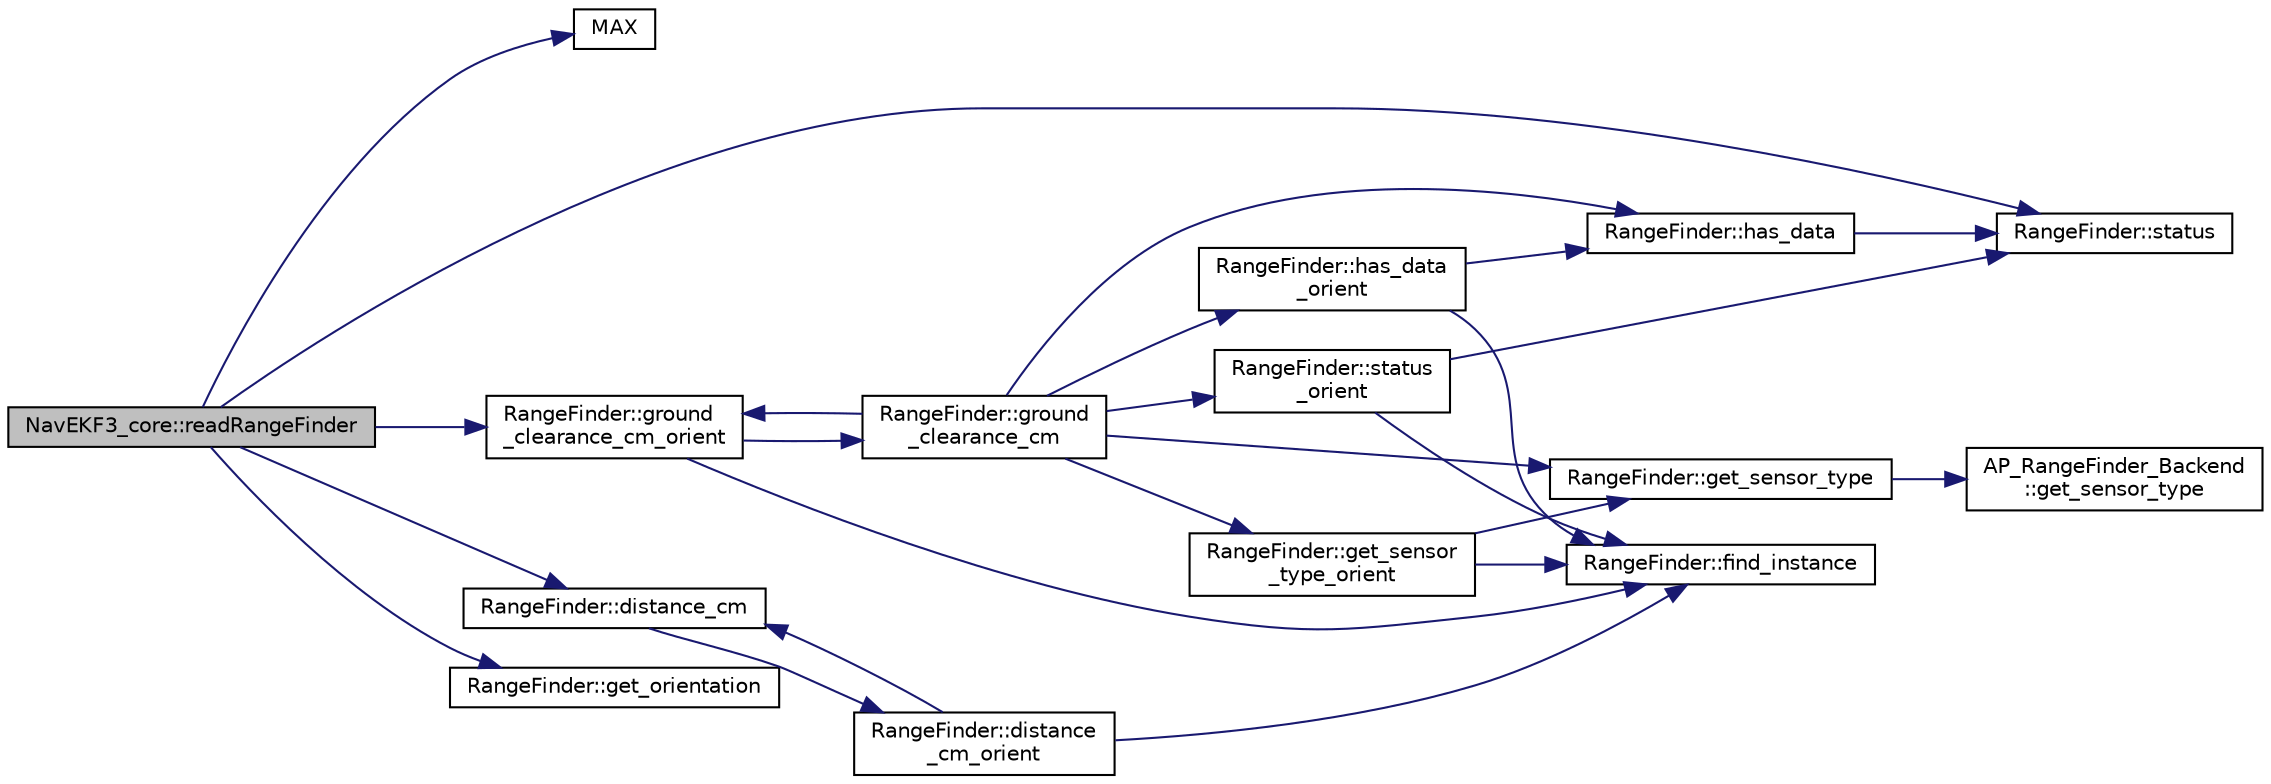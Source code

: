 digraph "NavEKF3_core::readRangeFinder"
{
 // INTERACTIVE_SVG=YES
  edge [fontname="Helvetica",fontsize="10",labelfontname="Helvetica",labelfontsize="10"];
  node [fontname="Helvetica",fontsize="10",shape=record];
  rankdir="LR";
  Node1 [label="NavEKF3_core::readRangeFinder",height=0.2,width=0.4,color="black", fillcolor="grey75", style="filled", fontcolor="black"];
  Node1 -> Node2 [color="midnightblue",fontsize="10",style="solid",fontname="Helvetica"];
  Node2 [label="MAX",height=0.2,width=0.4,color="black", fillcolor="white", style="filled",URL="$AP__Math_8h.html#a5c0b5c82749ac54970b2699d3c10ee9b"];
  Node1 -> Node3 [color="midnightblue",fontsize="10",style="solid",fontname="Helvetica"];
  Node3 [label="RangeFinder::ground\l_clearance_cm_orient",height=0.2,width=0.4,color="black", fillcolor="white", style="filled",URL="$classRangeFinder.html#a8d80f2033a9c81339a5241bf5fd312b9"];
  Node3 -> Node4 [color="midnightblue",fontsize="10",style="solid",fontname="Helvetica"];
  Node4 [label="RangeFinder::find_instance",height=0.2,width=0.4,color="black", fillcolor="white", style="filled",URL="$classRangeFinder.html#a532b9699a5ac5270db1584fa7fab8a4c"];
  Node3 -> Node5 [color="midnightblue",fontsize="10",style="solid",fontname="Helvetica"];
  Node5 [label="RangeFinder::ground\l_clearance_cm",height=0.2,width=0.4,color="black", fillcolor="white", style="filled",URL="$classRangeFinder.html#ad95f15a0eea1106c41337089636175b3"];
  Node5 -> Node3 [color="midnightblue",fontsize="10",style="solid",fontname="Helvetica"];
  Node5 -> Node6 [color="midnightblue",fontsize="10",style="solid",fontname="Helvetica"];
  Node6 [label="RangeFinder::get_sensor_type",height=0.2,width=0.4,color="black", fillcolor="white", style="filled",URL="$classRangeFinder.html#a11cf97cf628da3ca925b490ecc0c56a0"];
  Node6 -> Node7 [color="midnightblue",fontsize="10",style="solid",fontname="Helvetica"];
  Node7 [label="AP_RangeFinder_Backend\l::get_sensor_type",height=0.2,width=0.4,color="black", fillcolor="white", style="filled",URL="$classAP__RangeFinder__Backend.html#a9d8b660c0b1c915f224587608c0129a5"];
  Node5 -> Node8 [color="midnightblue",fontsize="10",style="solid",fontname="Helvetica"];
  Node8 [label="RangeFinder::get_sensor\l_type_orient",height=0.2,width=0.4,color="black", fillcolor="white", style="filled",URL="$classRangeFinder.html#a10b1e4910442663876f4d89a5c61e18b"];
  Node8 -> Node4 [color="midnightblue",fontsize="10",style="solid",fontname="Helvetica"];
  Node8 -> Node6 [color="midnightblue",fontsize="10",style="solid",fontname="Helvetica"];
  Node5 -> Node9 [color="midnightblue",fontsize="10",style="solid",fontname="Helvetica"];
  Node9 [label="RangeFinder::status\l_orient",height=0.2,width=0.4,color="black", fillcolor="white", style="filled",URL="$classRangeFinder.html#aa40fdb58e3887d08e6ad2b2da3c5076e"];
  Node9 -> Node4 [color="midnightblue",fontsize="10",style="solid",fontname="Helvetica"];
  Node9 -> Node10 [color="midnightblue",fontsize="10",style="solid",fontname="Helvetica"];
  Node10 [label="RangeFinder::status",height=0.2,width=0.4,color="black", fillcolor="white", style="filled",URL="$classRangeFinder.html#a5452cf4387ba889dd206b12375d2e059"];
  Node5 -> Node11 [color="midnightblue",fontsize="10",style="solid",fontname="Helvetica"];
  Node11 [label="RangeFinder::has_data",height=0.2,width=0.4,color="black", fillcolor="white", style="filled",URL="$classRangeFinder.html#a53a15c9f1ba0bfa9cbcf8d381025eb0f"];
  Node11 -> Node10 [color="midnightblue",fontsize="10",style="solid",fontname="Helvetica"];
  Node5 -> Node12 [color="midnightblue",fontsize="10",style="solid",fontname="Helvetica"];
  Node12 [label="RangeFinder::has_data\l_orient",height=0.2,width=0.4,color="black", fillcolor="white", style="filled",URL="$classRangeFinder.html#a6b1c79a6c9b8c755beb4d660c8a24b02"];
  Node12 -> Node4 [color="midnightblue",fontsize="10",style="solid",fontname="Helvetica"];
  Node12 -> Node11 [color="midnightblue",fontsize="10",style="solid",fontname="Helvetica"];
  Node1 -> Node13 [color="midnightblue",fontsize="10",style="solid",fontname="Helvetica"];
  Node13 [label="RangeFinder::get_orientation",height=0.2,width=0.4,color="black", fillcolor="white", style="filled",URL="$classRangeFinder.html#a8726073396e842beb10cd0b851fa5521"];
  Node1 -> Node10 [color="midnightblue",fontsize="10",style="solid",fontname="Helvetica"];
  Node1 -> Node14 [color="midnightblue",fontsize="10",style="solid",fontname="Helvetica"];
  Node14 [label="RangeFinder::distance_cm",height=0.2,width=0.4,color="black", fillcolor="white", style="filled",URL="$classRangeFinder.html#a451a7507d534024c72faa2d1b734cb3c"];
  Node14 -> Node15 [color="midnightblue",fontsize="10",style="solid",fontname="Helvetica"];
  Node15 [label="RangeFinder::distance\l_cm_orient",height=0.2,width=0.4,color="black", fillcolor="white", style="filled",URL="$classRangeFinder.html#a68658534a280bdcefbcf50d40808c3c8"];
  Node15 -> Node4 [color="midnightblue",fontsize="10",style="solid",fontname="Helvetica"];
  Node15 -> Node14 [color="midnightblue",fontsize="10",style="solid",fontname="Helvetica"];
}

